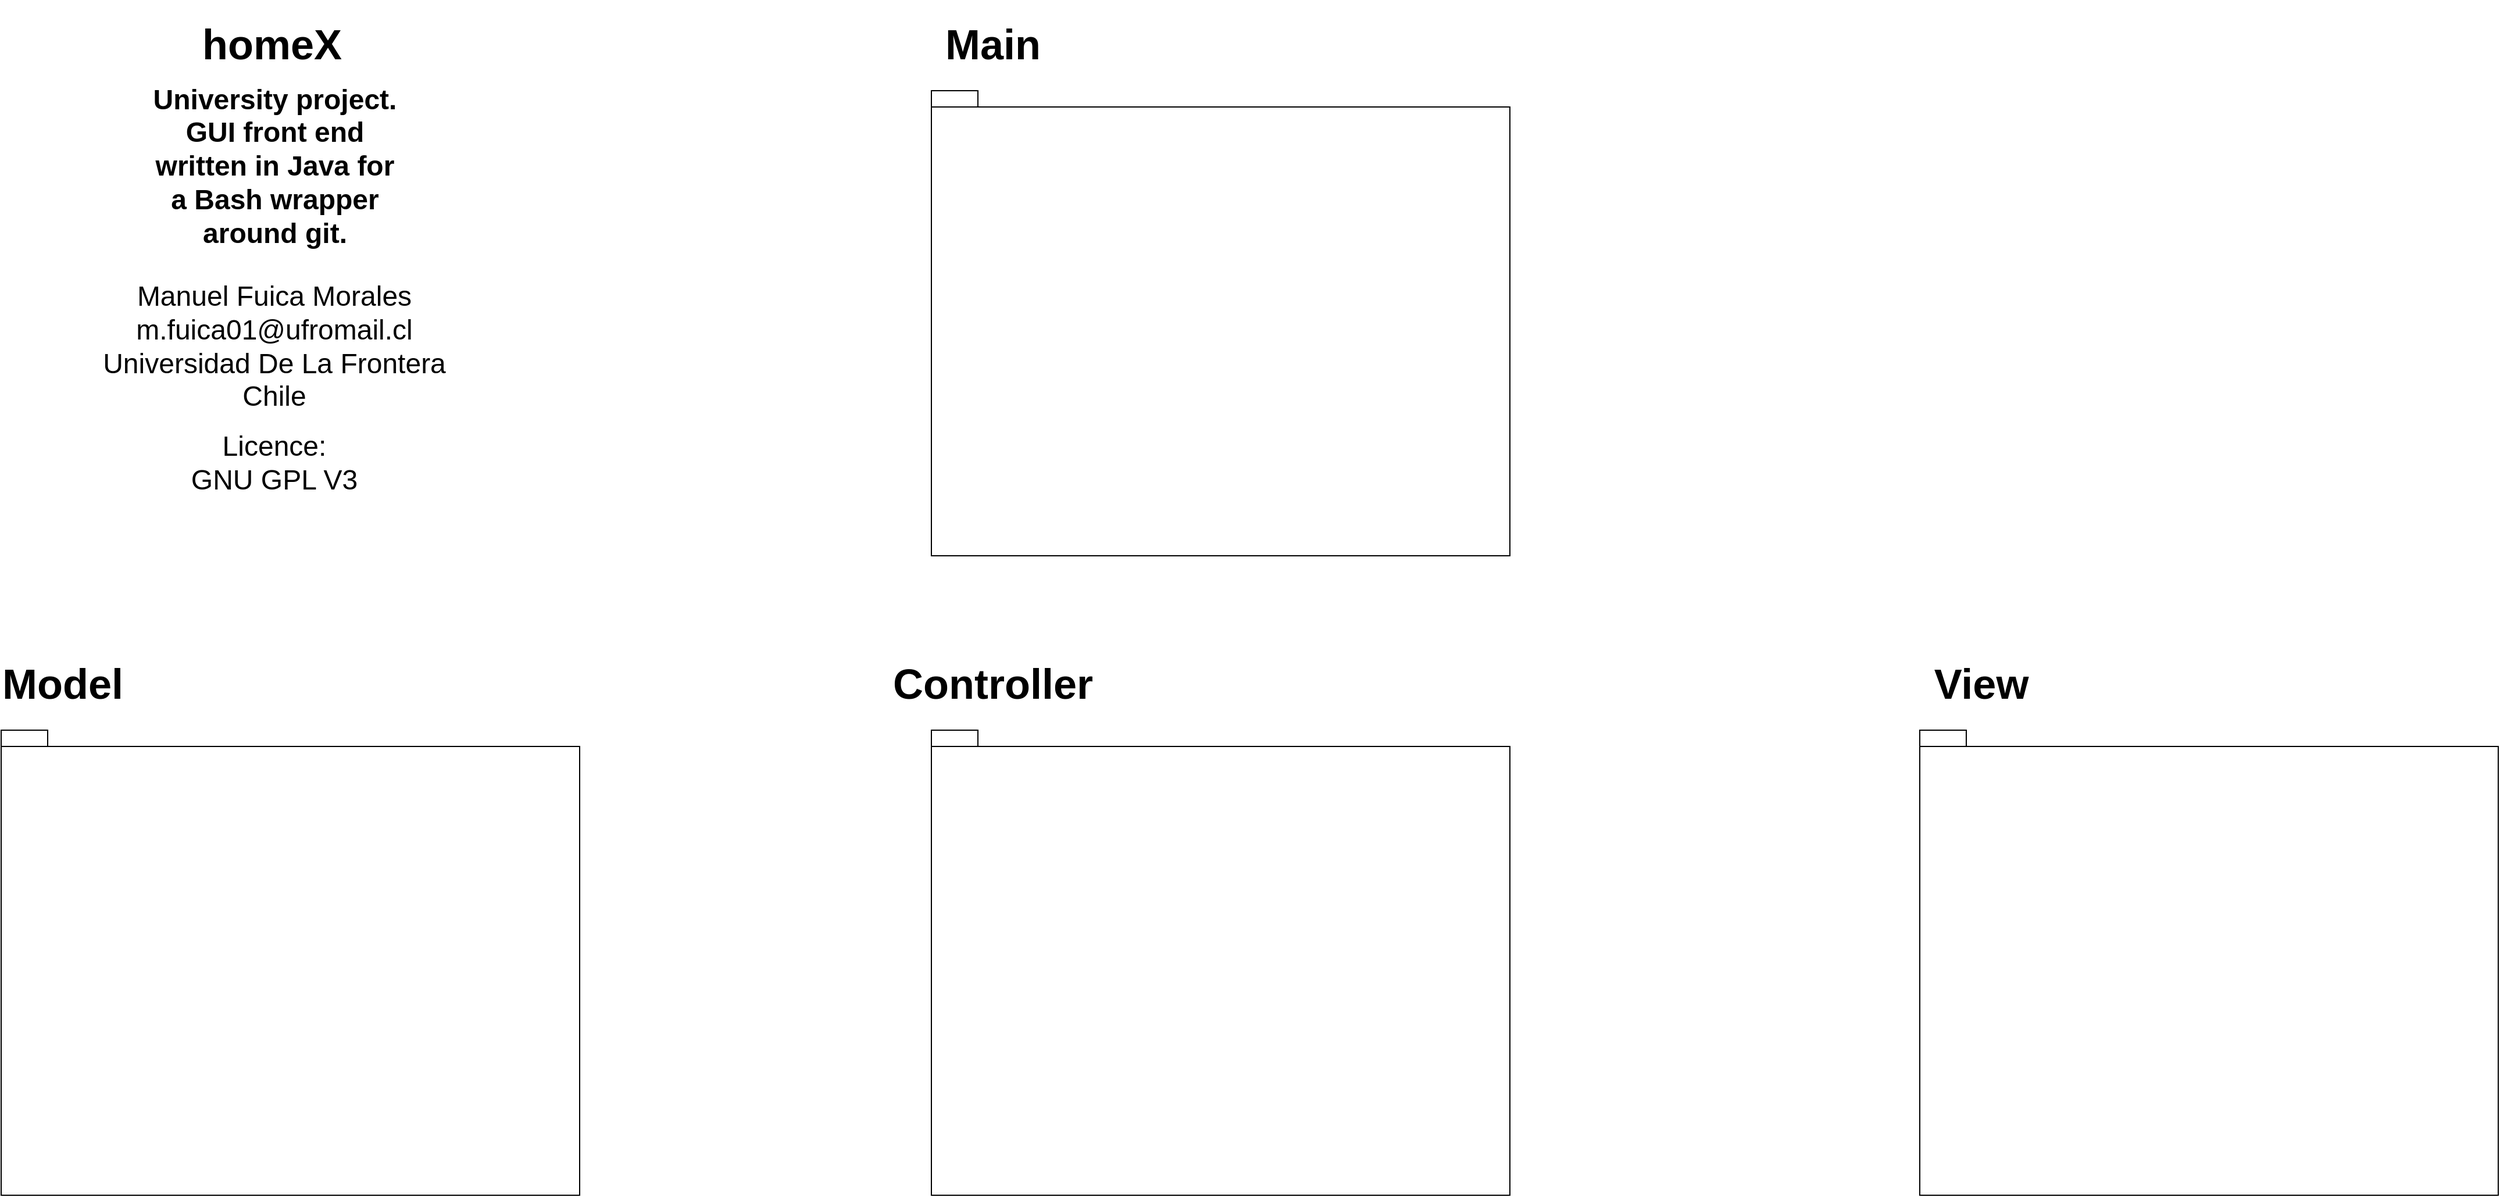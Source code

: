 <mxfile version="13.0.3" type="device"><diagram id="KosoB6J-P3A4uqQBlTQE" name="Page-1"><mxGraphModel dx="2154" dy="593" grid="1" gridSize="10" guides="1" tooltips="1" connect="1" arrows="1" fold="1" page="1" pageScale="1" pageWidth="850" pageHeight="1100" math="0" shadow="0"><root><mxCell id="0"/><mxCell id="1" parent="0"/><mxCell id="YaK9s6YQylqBzadyVOHL-1" value="" style="shape=folder;fontStyle=1;spacingTop=10;tabWidth=40;tabHeight=14;tabPosition=left;html=1;" vertex="1" parent="1"><mxGeometry x="-800" y="700" width="497.5" height="400" as="geometry"/></mxCell><mxCell id="YaK9s6YQylqBzadyVOHL-3" value="&lt;h1&gt;&lt;font style=&quot;font-size: 36px&quot;&gt;homeX&lt;/font&gt;&lt;/h1&gt;" style="text;html=1;strokeColor=none;fillColor=none;align=center;verticalAlign=middle;whiteSpace=wrap;rounded=0;" vertex="1" parent="1"><mxGeometry x="-647.5" y="100" width="160" height="20" as="geometry"/></mxCell><mxCell id="YaK9s6YQylqBzadyVOHL-6" value="&lt;h2&gt;&lt;font style=&quot;font-size: 24px&quot;&gt;University project. GUI front end written in Java for a Bash wrapper around git.&lt;/font&gt;&lt;/h2&gt;" style="text;html=1;strokeColor=none;fillColor=none;align=center;verticalAlign=middle;whiteSpace=wrap;rounded=0;" vertex="1" parent="1"><mxGeometry x="-677.5" y="170" width="225" height="90" as="geometry"/></mxCell><mxCell id="YaK9s6YQylqBzadyVOHL-9" value="&lt;h1&gt;&lt;font style=&quot;font-size: 36px&quot;&gt;Model&lt;/font&gt;&lt;/h1&gt;" style="text;html=1;strokeColor=none;fillColor=none;align=center;verticalAlign=middle;whiteSpace=wrap;rounded=0;" vertex="1" parent="1"><mxGeometry x="-767.5" y="650" width="40" height="20" as="geometry"/></mxCell><mxCell id="YaK9s6YQylqBzadyVOHL-13" value="&lt;font style=&quot;font-size: 24px&quot;&gt;Manuel Fuica Morales&lt;br&gt;m.fuica01@ufromail.cl&lt;br&gt;Universidad De La Frontera&lt;br&gt;Chile&lt;br&gt;&lt;/font&gt;" style="text;html=1;strokeColor=none;fillColor=none;align=center;verticalAlign=middle;whiteSpace=wrap;rounded=0;" vertex="1" parent="1"><mxGeometry x="-770" y="360" width="410" height="20" as="geometry"/></mxCell><mxCell id="YaK9s6YQylqBzadyVOHL-14" value="&lt;font style=&quot;font-size: 24px&quot;&gt;Licence:&lt;br&gt;GNU GPL V3&lt;/font&gt;" style="text;html=1;strokeColor=none;fillColor=none;align=center;verticalAlign=middle;whiteSpace=wrap;rounded=0;" vertex="1" parent="1"><mxGeometry x="-695" y="460" width="260" height="20" as="geometry"/></mxCell><mxCell id="YaK9s6YQylqBzadyVOHL-20" value="" style="shape=folder;fontStyle=1;spacingTop=10;tabWidth=40;tabHeight=14;tabPosition=left;html=1;" vertex="1" parent="1"><mxGeometry x="850" y="700" width="497.5" height="400" as="geometry"/></mxCell><mxCell id="YaK9s6YQylqBzadyVOHL-21" value="&lt;h1&gt;&lt;font style=&quot;font-size: 36px&quot;&gt;View&lt;/font&gt;&lt;/h1&gt;" style="text;html=1;strokeColor=none;fillColor=none;align=center;verticalAlign=middle;whiteSpace=wrap;rounded=0;" vertex="1" parent="1"><mxGeometry x="882.5" y="650" width="40" height="20" as="geometry"/></mxCell><mxCell id="YaK9s6YQylqBzadyVOHL-22" value="" style="shape=folder;fontStyle=1;spacingTop=10;tabWidth=40;tabHeight=14;tabPosition=left;html=1;" vertex="1" parent="1"><mxGeometry y="150" width="497.5" height="400" as="geometry"/></mxCell><mxCell id="YaK9s6YQylqBzadyVOHL-23" value="&lt;h1&gt;&lt;span style=&quot;font-size: 36px&quot;&gt;Main&lt;/span&gt;&lt;/h1&gt;" style="text;html=1;strokeColor=none;fillColor=none;align=center;verticalAlign=middle;whiteSpace=wrap;rounded=0;" vertex="1" parent="1"><mxGeometry x="32.5" y="100" width="40" height="20" as="geometry"/></mxCell><mxCell id="YaK9s6YQylqBzadyVOHL-24" value="" style="shape=folder;fontStyle=1;spacingTop=10;tabWidth=40;tabHeight=14;tabPosition=left;html=1;" vertex="1" parent="1"><mxGeometry y="700" width="497.5" height="400" as="geometry"/></mxCell><mxCell id="YaK9s6YQylqBzadyVOHL-25" value="&lt;h1&gt;&lt;span style=&quot;font-size: 36px&quot;&gt;Controller&lt;/span&gt;&lt;/h1&gt;" style="text;html=1;strokeColor=none;fillColor=none;align=center;verticalAlign=middle;whiteSpace=wrap;rounded=0;" vertex="1" parent="1"><mxGeometry x="32.5" y="650" width="40" height="20" as="geometry"/></mxCell></root></mxGraphModel></diagram></mxfile>